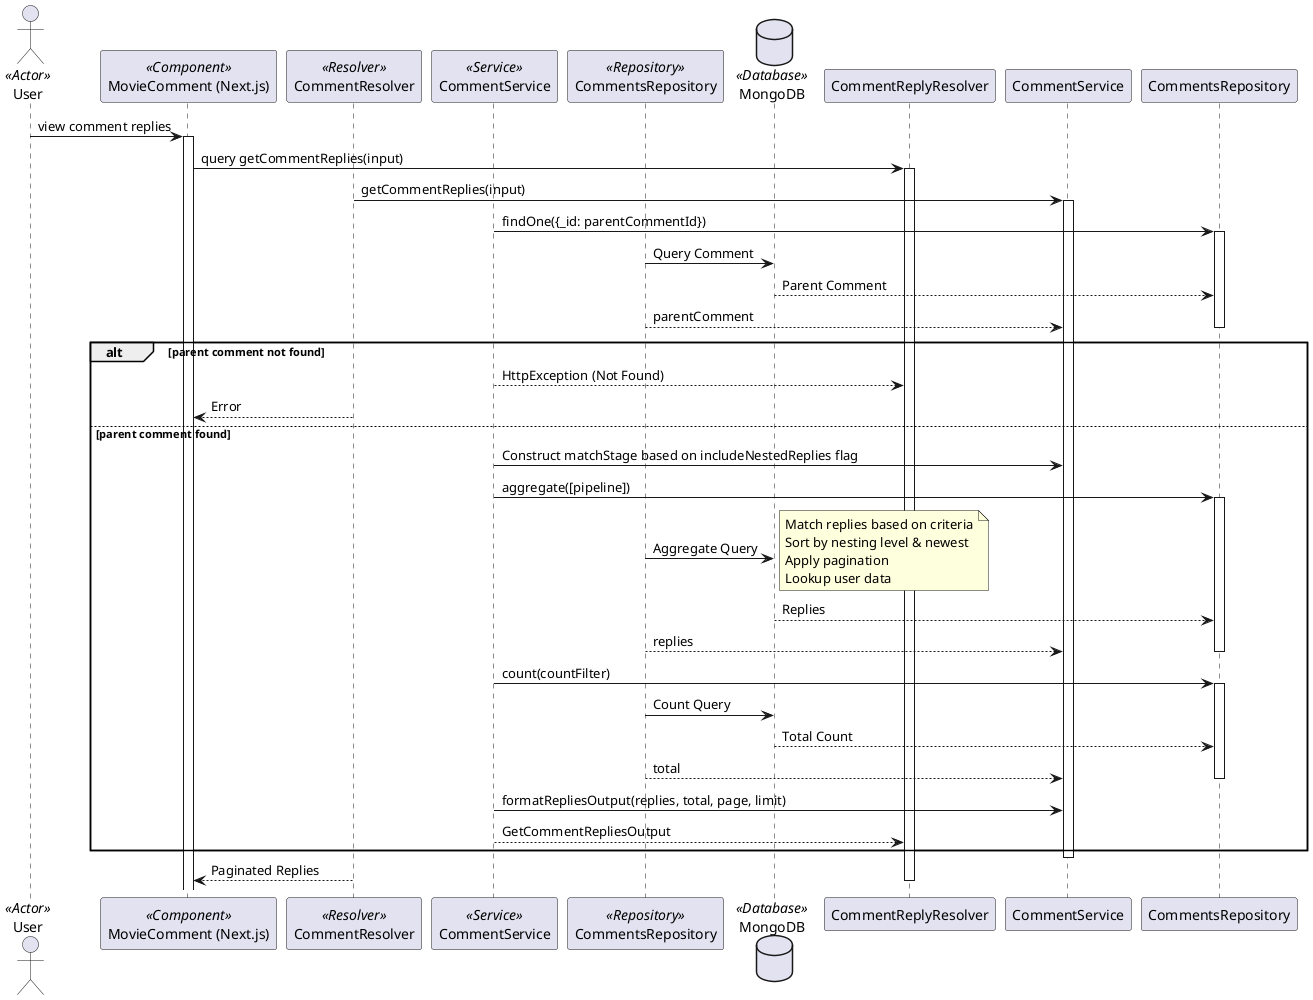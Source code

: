 @startuml Get Comment Replies Flow

actor User <<Actor>>
participant "MovieComment (Next.js)" as MovieComment <<Component>>
participant "CommentResolver" as Resolver <<Resolver>>
participant "CommentService" as Service <<Service>>
participant "CommentsRepository" as Repository <<Repository>>
database "MongoDB" as DB <<Database>>

User -> MovieComment: view comment replies
activate MovieComment
MovieComment -> CommentReplyResolver: query getCommentReplies(input)
activate CommentReplyResolver
Resolver -> CommentService: getCommentReplies(input)
activate CommentService
Service -> CommentsRepository: findOne({_id: parentCommentId})
activate CommentsRepository
Repository -> DB: Query Comment
DB --> CommentsRepository: Parent Comment
Repository --> CommentService: parentComment
deactivate CommentsRepository
alt parent comment not found
    Service --> CommentReplyResolver: HttpException (Not Found)
    Resolver --> MovieComment: Error
else parent comment found
    Service -> CommentService: Construct matchStage based on includeNestedReplies flag
    Service -> CommentsRepository: aggregate([pipeline])
    activate CommentsRepository
    Repository -> DB: Aggregate Query
    note right: Match replies based on criteria\nSort by nesting level & newest\nApply pagination\nLookup user data
    DB --> CommentsRepository: Replies
    Repository --> CommentService: replies
    deactivate CommentsRepository
    Service -> CommentsRepository: count(countFilter)
    activate CommentsRepository
    Repository -> DB: Count Query
    DB --> CommentsRepository: Total Count
    Repository --> CommentService: total
    deactivate CommentsRepository
    Service -> CommentService: formatRepliesOutput(replies, total, page, limit)
    Service --> CommentReplyResolver: GetCommentRepliesOutput
end
deactivate CommentService
Resolver --> MovieComment: Paginated Replies
deactivate CommentReplyResolver

@enduml
